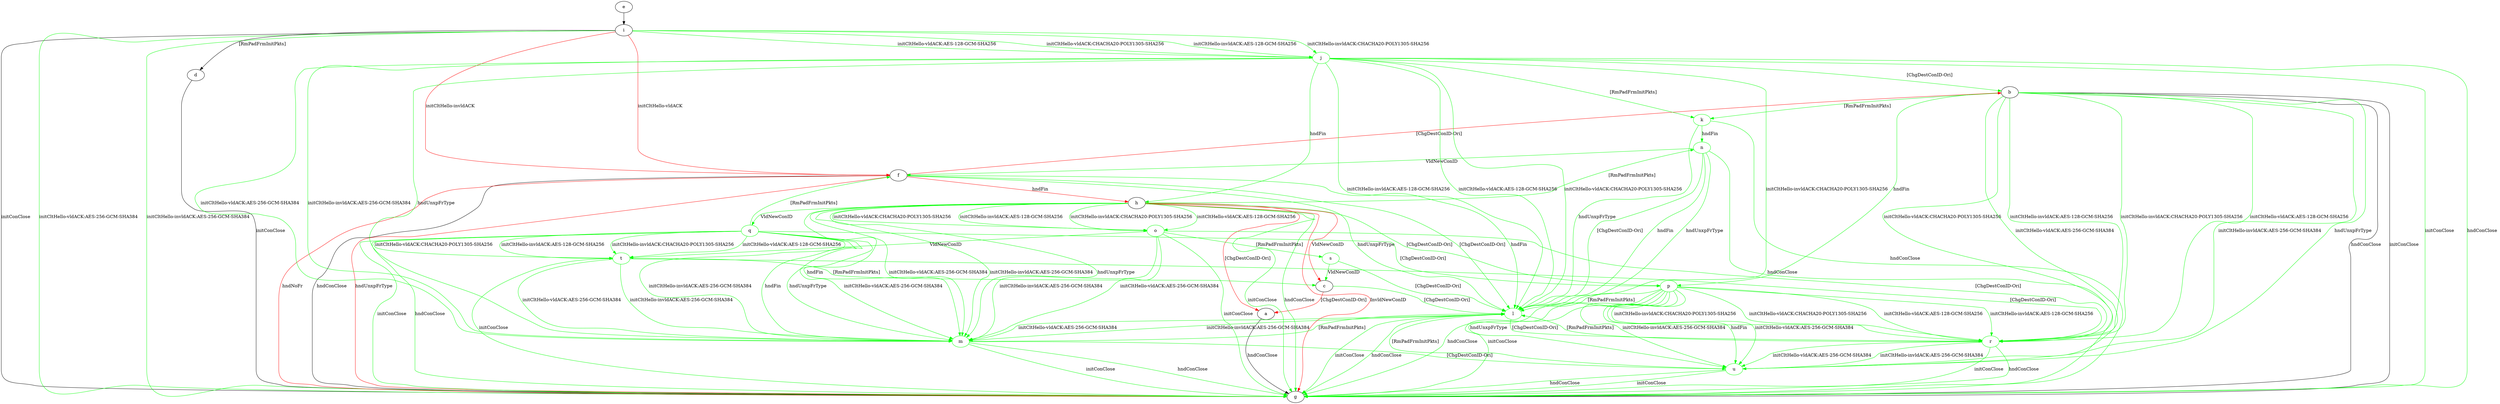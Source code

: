 digraph "" {
	a -> g	[key=0,
		label="hndConClose "];
	b -> g	[key=0,
		label="initConClose "];
	b -> g	[key=1,
		label="hndConClose "];
	k	[color=green];
	b -> k	[key=0,
		color=green,
		label="[RmPadFrmInitPkts] "];
	p	[color=green];
	b -> p	[key=0,
		color=green,
		label="hndFin "];
	r	[color=green];
	b -> r	[key=0,
		color=green,
		label="initCltHello-vldACK:AES-128-GCM-SHA256 "];
	b -> r	[key=1,
		color=green,
		label="initCltHello-vldACK:CHACHA20-POLY1305-SHA256 "];
	b -> r	[key=2,
		color=green,
		label="initCltHello-invldACK:AES-128-GCM-SHA256 "];
	b -> r	[key=3,
		color=green,
		label="initCltHello-invldACK:CHACHA20-POLY1305-SHA256 "];
	u	[color=green];
	b -> u	[key=0,
		color=green,
		label="initCltHello-vldACK:AES-256-GCM-SHA384 "];
	b -> u	[key=1,
		color=green,
		label="initCltHello-invldACK:AES-256-GCM-SHA384 "];
	b -> u	[key=2,
		color=green,
		label="hndUnxpFrType "];
	c -> a	[key=0,
		color=red,
		label="[ChgDestConID-Ori] "];
	l	[color=green];
	c -> l	[key=0,
		color=green,
		label="[ChgDestConID-Ori] "];
	d -> g	[key=0,
		label="initConClose "];
	e -> i	[key=0];
	f -> b	[key=0,
		color=red,
		label="[ChgDestConID-Ori] "];
	f -> g	[key=0,
		label="hndConClose "];
	f -> g	[key=1,
		color=red,
		label="hndNoFr "];
	f -> g	[key=2,
		color=red,
		label="hndUnxpFrType "];
	f -> h	[key=0,
		color=red,
		label="hndFin "];
	f -> l	[key=0,
		color=green,
		label="hndFin "];
	f -> l	[key=1,
		color=green,
		label="hndUnxpFrType "];
	f -> l	[key=2,
		color=green,
		label="[ChgDestConID-Ori] "];
	h -> a	[key=0,
		color=red,
		label="[ChgDestConID-Ori] "];
	h -> c	[key=0,
		color=red,
		label="VldNewConID "];
	h -> g	[key=0,
		color=green,
		label="initConClose "];
	h -> g	[key=1,
		color=green,
		label="hndConClose "];
	h -> g	[key=2,
		color=red,
		label="InvldNewConID "];
	m	[color=green];
	h -> m	[key=0,
		color=green,
		label="initCltHello-vldACK:AES-256-GCM-SHA384 "];
	h -> m	[key=1,
		color=green,
		label="initCltHello-invldACK:AES-256-GCM-SHA384 "];
	h -> m	[key=2,
		color=green,
		label="hndFin "];
	h -> m	[key=3,
		color=green,
		label="hndUnxpFrType "];
	n	[color=green];
	h -> n	[key=0,
		color=green,
		label="[RmPadFrmInitPkts] "];
	o	[color=green];
	h -> o	[key=0,
		color=green,
		label="initCltHello-vldACK:AES-128-GCM-SHA256 "];
	h -> o	[key=1,
		color=green,
		label="initCltHello-vldACK:CHACHA20-POLY1305-SHA256 "];
	h -> o	[key=2,
		color=green,
		label="initCltHello-invldACK:AES-128-GCM-SHA256 "];
	h -> o	[key=3,
		color=green,
		label="initCltHello-invldACK:CHACHA20-POLY1305-SHA256 "];
	h -> p	[key=0,
		color=green,
		label="[ChgDestConID-Ori] "];
	q	[color=green];
	h -> q	[key=0,
		color=green,
		label="VldNewConID "];
	i -> d	[key=0,
		label="[RmPadFrmInitPkts] "];
	i -> f	[key=0,
		color=red,
		label="initCltHello-vldACK "];
	i -> f	[key=1,
		color=red,
		label="initCltHello-invldACK "];
	i -> g	[key=0,
		label="initConClose "];
	i -> g	[key=1,
		color=green,
		label="initCltHello-vldACK:AES-256-GCM-SHA384 "];
	i -> g	[key=2,
		color=green,
		label="initCltHello-invldACK:AES-256-GCM-SHA384 "];
	j	[color=green];
	i -> j	[key=0,
		color=green,
		label="initCltHello-vldACK:AES-128-GCM-SHA256 "];
	i -> j	[key=1,
		color=green,
		label="initCltHello-vldACK:CHACHA20-POLY1305-SHA256 "];
	i -> j	[key=2,
		color=green,
		label="initCltHello-invldACK:AES-128-GCM-SHA256 "];
	i -> j	[key=3,
		color=green,
		label="initCltHello-invldACK:CHACHA20-POLY1305-SHA256 "];
	j -> b	[key=0,
		color=green,
		label="[ChgDestConID-Ori] "];
	j -> g	[key=0,
		color=green,
		label="initConClose "];
	j -> g	[key=1,
		color=green,
		label="hndConClose "];
	j -> h	[key=0,
		color=green,
		label="hndFin "];
	j -> k	[key=0,
		color=green,
		label="[RmPadFrmInitPkts] "];
	j -> l	[key=0,
		color=green,
		label="initCltHello-vldACK:AES-128-GCM-SHA256 "];
	j -> l	[key=1,
		color=green,
		label="initCltHello-vldACK:CHACHA20-POLY1305-SHA256 "];
	j -> l	[key=2,
		color=green,
		label="initCltHello-invldACK:AES-128-GCM-SHA256 "];
	j -> l	[key=3,
		color=green,
		label="initCltHello-invldACK:CHACHA20-POLY1305-SHA256 "];
	j -> m	[key=0,
		color=green,
		label="initCltHello-vldACK:AES-256-GCM-SHA384 "];
	j -> m	[key=1,
		color=green,
		label="initCltHello-invldACK:AES-256-GCM-SHA384 "];
	j -> m	[key=2,
		color=green,
		label="hndUnxpFrType "];
	k -> g	[key=0,
		color=green,
		label="hndConClose "];
	k -> l	[key=0,
		color=green,
		label="hndUnxpFrType "];
	k -> n	[key=0,
		color=green,
		label="hndFin "];
	l -> g	[key=0,
		color=green,
		label="initConClose "];
	l -> g	[key=1,
		color=green,
		label="hndConClose "];
	l -> m	[key=0,
		color=green,
		label="initCltHello-vldACK:AES-256-GCM-SHA384 "];
	l -> m	[key=1,
		color=green,
		label="initCltHello-invldACK:AES-256-GCM-SHA384 "];
	l -> r	[key=0,
		color=green,
		label="[ChgDestConID-Ori] "];
	m -> g	[key=0,
		color=green,
		label="initConClose "];
	m -> g	[key=1,
		color=green,
		label="hndConClose "];
	m -> l	[key=0,
		color=green,
		label="[RmPadFrmInitPkts] "];
	m -> u	[key=0,
		color=green,
		label="[ChgDestConID-Ori] "];
	n -> f	[key=0,
		color=green,
		label="VldNewConID "];
	n -> g	[key=0,
		color=green,
		label="hndConClose "];
	n -> l	[key=0,
		color=green,
		label="hndFin "];
	n -> l	[key=1,
		color=green,
		label="hndUnxpFrType "];
	n -> l	[key=2,
		color=green,
		label="[ChgDestConID-Ori] "];
	o -> g	[key=0,
		color=green,
		label="initConClose "];
	o -> m	[key=0,
		color=green,
		label="initCltHello-vldACK:AES-256-GCM-SHA384 "];
	o -> m	[key=1,
		color=green,
		label="initCltHello-invldACK:AES-256-GCM-SHA384 "];
	o -> r	[key=0,
		color=green,
		label="[ChgDestConID-Ori] "];
	s	[color=green];
	o -> s	[key=0,
		color=green,
		label="[RmPadFrmInitPkts] "];
	t	[color=green];
	o -> t	[key=0,
		color=green,
		label="VldNewConID "];
	p -> g	[key=0,
		color=green,
		label="initConClose "];
	p -> g	[key=1,
		color=green,
		label="hndConClose "];
	p -> l	[key=0,
		color=green,
		label="[RmPadFrmInitPkts] "];
	p -> r	[key=0,
		color=green,
		label="initCltHello-vldACK:AES-128-GCM-SHA256 "];
	p -> r	[key=1,
		color=green,
		label="initCltHello-vldACK:CHACHA20-POLY1305-SHA256 "];
	p -> r	[key=2,
		color=green,
		label="initCltHello-invldACK:AES-128-GCM-SHA256 "];
	p -> r	[key=3,
		color=green,
		label="initCltHello-invldACK:CHACHA20-POLY1305-SHA256 "];
	p -> u	[key=0,
		color=green,
		label="initCltHello-vldACK:AES-256-GCM-SHA384 "];
	p -> u	[key=1,
		color=green,
		label="initCltHello-invldACK:AES-256-GCM-SHA384 "];
	p -> u	[key=2,
		color=green,
		label="hndFin "];
	p -> u	[key=3,
		color=green,
		label="hndUnxpFrType "];
	q -> f	[key=0,
		color=green,
		label="[RmPadFrmInitPkts] "];
	q -> g	[key=0,
		color=green,
		label="initConClose "];
	q -> g	[key=1,
		color=green,
		label="hndConClose "];
	q -> m	[key=0,
		color=green,
		label="initCltHello-vldACK:AES-256-GCM-SHA384 "];
	q -> m	[key=1,
		color=green,
		label="initCltHello-invldACK:AES-256-GCM-SHA384 "];
	q -> m	[key=2,
		color=green,
		label="hndFin "];
	q -> m	[key=3,
		color=green,
		label="hndUnxpFrType "];
	q -> p	[key=0,
		color=green,
		label="[ChgDestConID-Ori] "];
	q -> t	[key=0,
		color=green,
		label="initCltHello-vldACK:AES-128-GCM-SHA256 "];
	q -> t	[key=1,
		color=green,
		label="initCltHello-vldACK:CHACHA20-POLY1305-SHA256 "];
	q -> t	[key=2,
		color=green,
		label="initCltHello-invldACK:AES-128-GCM-SHA256 "];
	q -> t	[key=3,
		color=green,
		label="initCltHello-invldACK:CHACHA20-POLY1305-SHA256 "];
	r -> g	[key=0,
		color=green,
		label="initConClose "];
	r -> g	[key=1,
		color=green,
		label="hndConClose "];
	r -> l	[key=0,
		color=green,
		label="[RmPadFrmInitPkts] "];
	r -> u	[key=0,
		color=green,
		label="initCltHello-vldACK:AES-256-GCM-SHA384 "];
	r -> u	[key=1,
		color=green,
		label="initCltHello-invldACK:AES-256-GCM-SHA384 "];
	s -> c	[key=0,
		color=green,
		label="VldNewConID "];
	s -> l	[key=0,
		color=green,
		label="[ChgDestConID-Ori] "];
	t -> c	[key=0,
		color=green,
		label="[RmPadFrmInitPkts] "];
	t -> g	[key=0,
		color=green,
		label="initConClose "];
	t -> m	[key=0,
		color=green,
		label="initCltHello-vldACK:AES-256-GCM-SHA384 "];
	t -> m	[key=1,
		color=green,
		label="initCltHello-invldACK:AES-256-GCM-SHA384 "];
	t -> r	[key=0,
		color=green,
		label="[ChgDestConID-Ori] "];
	u -> g	[key=0,
		color=green,
		label="initConClose "];
	u -> g	[key=1,
		color=green,
		label="hndConClose "];
	u -> l	[key=0,
		color=green,
		label="[RmPadFrmInitPkts] "];
}
